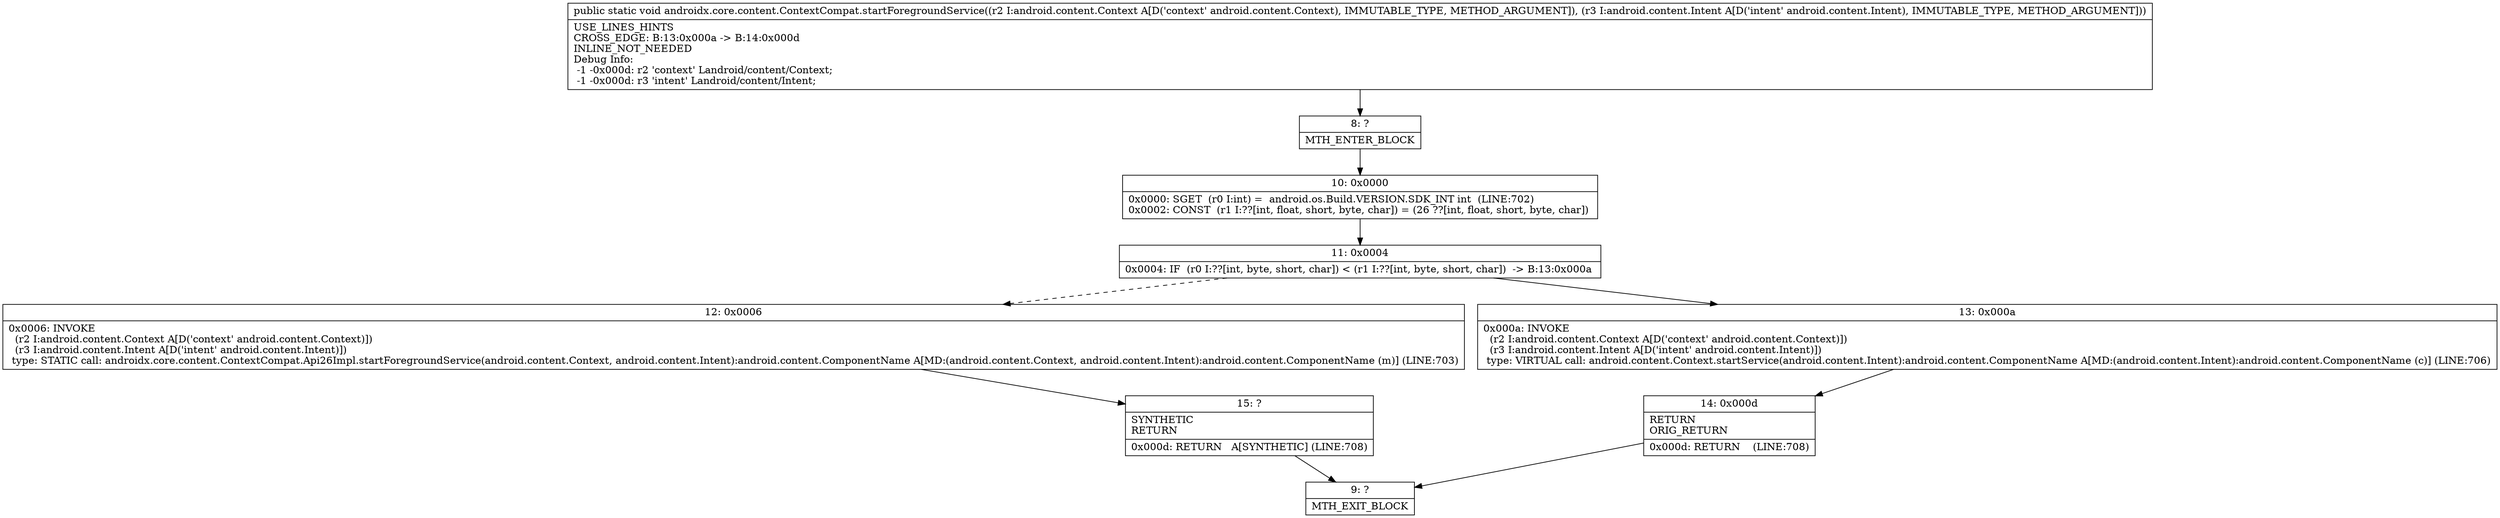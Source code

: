 digraph "CFG forandroidx.core.content.ContextCompat.startForegroundService(Landroid\/content\/Context;Landroid\/content\/Intent;)V" {
Node_8 [shape=record,label="{8\:\ ?|MTH_ENTER_BLOCK\l}"];
Node_10 [shape=record,label="{10\:\ 0x0000|0x0000: SGET  (r0 I:int) =  android.os.Build.VERSION.SDK_INT int  (LINE:702)\l0x0002: CONST  (r1 I:??[int, float, short, byte, char]) = (26 ??[int, float, short, byte, char]) \l}"];
Node_11 [shape=record,label="{11\:\ 0x0004|0x0004: IF  (r0 I:??[int, byte, short, char]) \< (r1 I:??[int, byte, short, char])  \-\> B:13:0x000a \l}"];
Node_12 [shape=record,label="{12\:\ 0x0006|0x0006: INVOKE  \l  (r2 I:android.content.Context A[D('context' android.content.Context)])\l  (r3 I:android.content.Intent A[D('intent' android.content.Intent)])\l type: STATIC call: androidx.core.content.ContextCompat.Api26Impl.startForegroundService(android.content.Context, android.content.Intent):android.content.ComponentName A[MD:(android.content.Context, android.content.Intent):android.content.ComponentName (m)] (LINE:703)\l}"];
Node_15 [shape=record,label="{15\:\ ?|SYNTHETIC\lRETURN\l|0x000d: RETURN   A[SYNTHETIC] (LINE:708)\l}"];
Node_9 [shape=record,label="{9\:\ ?|MTH_EXIT_BLOCK\l}"];
Node_13 [shape=record,label="{13\:\ 0x000a|0x000a: INVOKE  \l  (r2 I:android.content.Context A[D('context' android.content.Context)])\l  (r3 I:android.content.Intent A[D('intent' android.content.Intent)])\l type: VIRTUAL call: android.content.Context.startService(android.content.Intent):android.content.ComponentName A[MD:(android.content.Intent):android.content.ComponentName (c)] (LINE:706)\l}"];
Node_14 [shape=record,label="{14\:\ 0x000d|RETURN\lORIG_RETURN\l|0x000d: RETURN    (LINE:708)\l}"];
MethodNode[shape=record,label="{public static void androidx.core.content.ContextCompat.startForegroundService((r2 I:android.content.Context A[D('context' android.content.Context), IMMUTABLE_TYPE, METHOD_ARGUMENT]), (r3 I:android.content.Intent A[D('intent' android.content.Intent), IMMUTABLE_TYPE, METHOD_ARGUMENT]))  | USE_LINES_HINTS\lCROSS_EDGE: B:13:0x000a \-\> B:14:0x000d\lINLINE_NOT_NEEDED\lDebug Info:\l  \-1 \-0x000d: r2 'context' Landroid\/content\/Context;\l  \-1 \-0x000d: r3 'intent' Landroid\/content\/Intent;\l}"];
MethodNode -> Node_8;Node_8 -> Node_10;
Node_10 -> Node_11;
Node_11 -> Node_12[style=dashed];
Node_11 -> Node_13;
Node_12 -> Node_15;
Node_15 -> Node_9;
Node_13 -> Node_14;
Node_14 -> Node_9;
}

